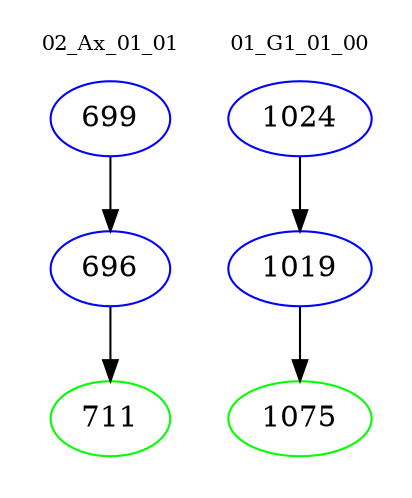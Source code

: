 digraph{
subgraph cluster_0 {
color = white
label = "02_Ax_01_01";
fontsize=10;
T0_699 [label="699", color="blue"]
T0_699 -> T0_696 [color="black"]
T0_696 [label="696", color="blue"]
T0_696 -> T0_711 [color="black"]
T0_711 [label="711", color="green"]
}
subgraph cluster_1 {
color = white
label = "01_G1_01_00";
fontsize=10;
T1_1024 [label="1024", color="blue"]
T1_1024 -> T1_1019 [color="black"]
T1_1019 [label="1019", color="blue"]
T1_1019 -> T1_1075 [color="black"]
T1_1075 [label="1075", color="green"]
}
}

